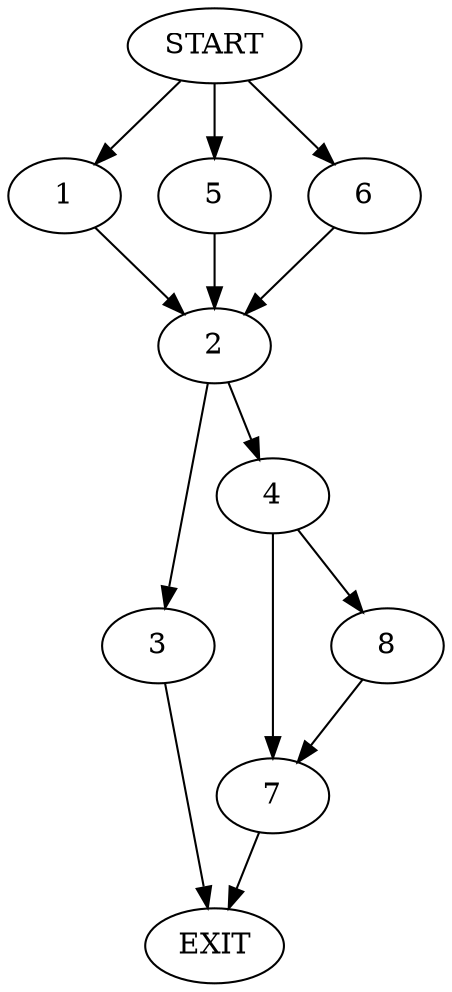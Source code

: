 digraph {
0 [label="START"]
9 [label="EXIT"]
0 -> 1
1 -> 2
2 -> 3
2 -> 4
0 -> 5
5 -> 2
0 -> 6
6 -> 2
4 -> 7
4 -> 8
3 -> 9
7 -> 9
8 -> 7
}

